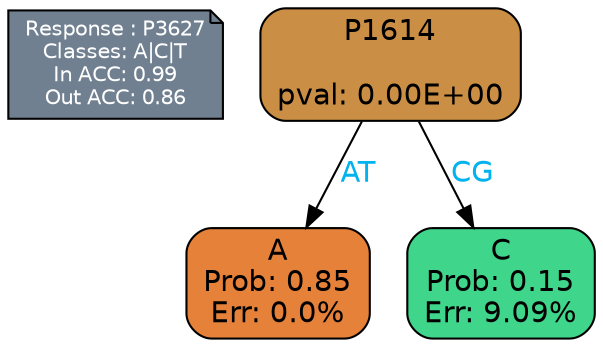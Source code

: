 digraph Tree {
node [shape=box, style="filled, rounded", color="black", fontname=helvetica] ;
graph [ranksep=equally, splines=polylines, bgcolor=transparent, dpi=600] ;
edge [fontname=helvetica] ;
LEGEND [label="Response : P3627
Classes: A|C|T
In ACC: 0.99
Out ACC: 0.86
",shape=note,align=left,style=filled,fillcolor="slategray",fontcolor="white",fontsize=10];1 [label="P1614

pval: 0.00E+00", fillcolor="#cb8e45"] ;
2 [label="A
Prob: 0.85
Err: 0.0%", fillcolor="#e58139"] ;
3 [label="C
Prob: 0.15
Err: 9.09%", fillcolor="#3fd58a"] ;
1 -> 2 [label="AT",fontcolor=deepskyblue2] ;
1 -> 3 [label="CG",fontcolor=deepskyblue2] ;
{rank = same; 2;3;}{rank = same; LEGEND;1;}}